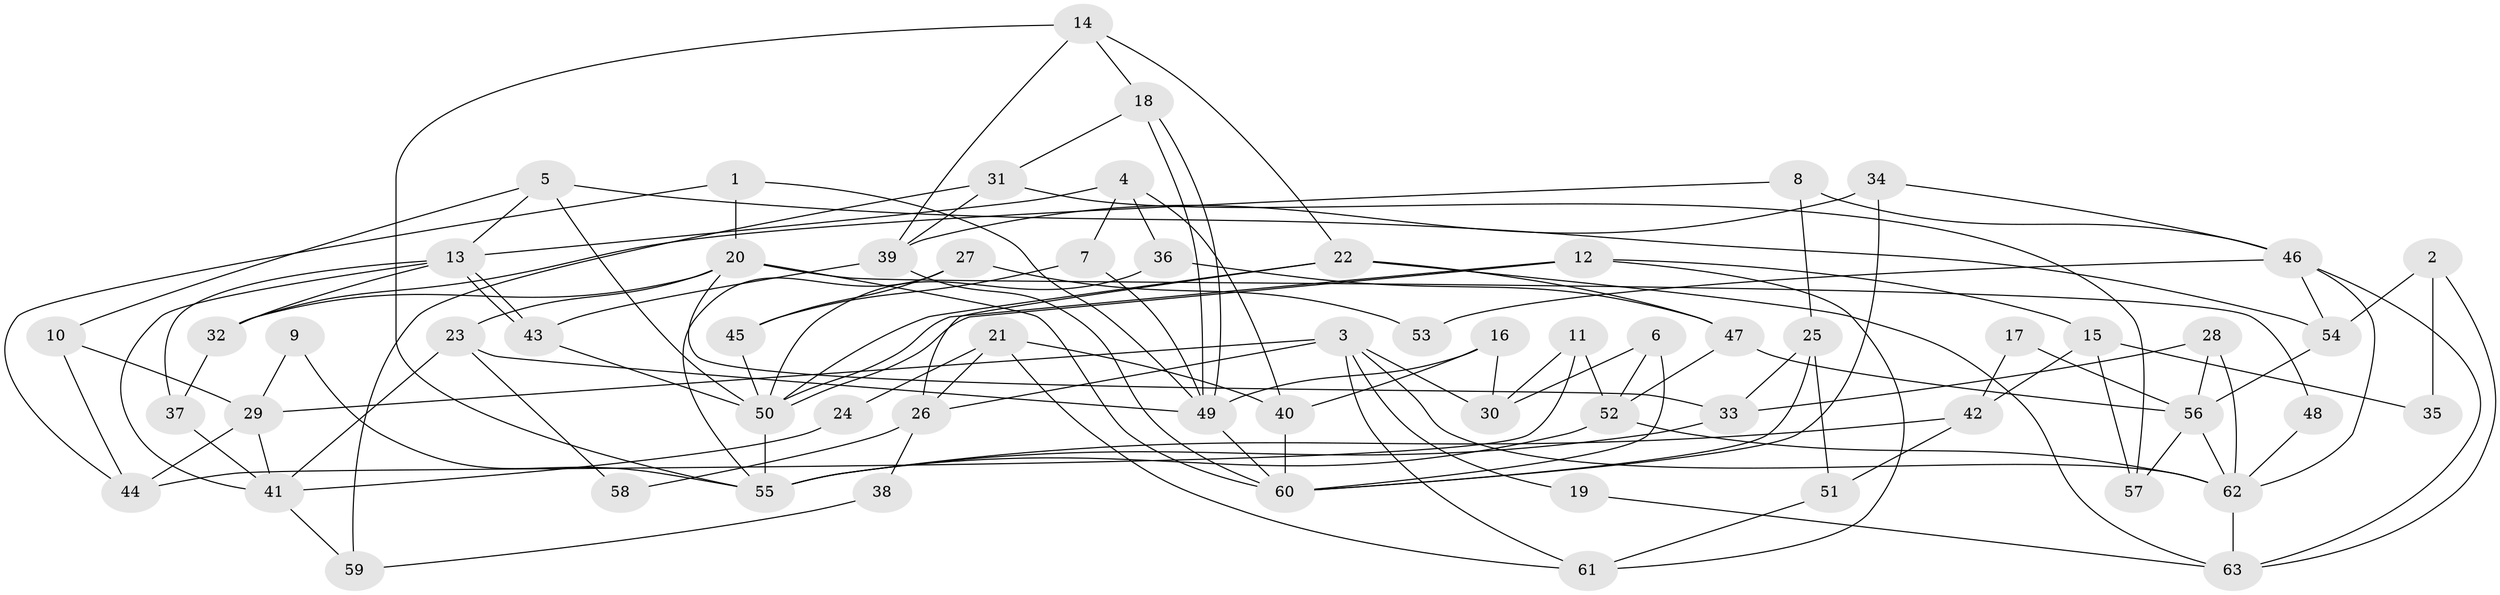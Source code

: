 // Generated by graph-tools (version 1.1) at 2025/52/03/09/25 04:52:05]
// undirected, 63 vertices, 126 edges
graph export_dot {
graph [start="1"]
  node [color=gray90,style=filled];
  1;
  2;
  3;
  4;
  5;
  6;
  7;
  8;
  9;
  10;
  11;
  12;
  13;
  14;
  15;
  16;
  17;
  18;
  19;
  20;
  21;
  22;
  23;
  24;
  25;
  26;
  27;
  28;
  29;
  30;
  31;
  32;
  33;
  34;
  35;
  36;
  37;
  38;
  39;
  40;
  41;
  42;
  43;
  44;
  45;
  46;
  47;
  48;
  49;
  50;
  51;
  52;
  53;
  54;
  55;
  56;
  57;
  58;
  59;
  60;
  61;
  62;
  63;
  1 -- 20;
  1 -- 49;
  1 -- 44;
  2 -- 63;
  2 -- 54;
  2 -- 35;
  3 -- 30;
  3 -- 62;
  3 -- 19;
  3 -- 26;
  3 -- 29;
  3 -- 61;
  4 -- 13;
  4 -- 36;
  4 -- 7;
  4 -- 40;
  5 -- 54;
  5 -- 50;
  5 -- 10;
  5 -- 13;
  6 -- 52;
  6 -- 60;
  6 -- 30;
  7 -- 49;
  7 -- 45;
  8 -- 32;
  8 -- 25;
  8 -- 46;
  9 -- 55;
  9 -- 29;
  10 -- 29;
  10 -- 44;
  11 -- 44;
  11 -- 30;
  11 -- 52;
  12 -- 61;
  12 -- 50;
  12 -- 50;
  12 -- 15;
  13 -- 43;
  13 -- 43;
  13 -- 32;
  13 -- 37;
  13 -- 41;
  14 -- 55;
  14 -- 39;
  14 -- 18;
  14 -- 22;
  15 -- 42;
  15 -- 35;
  15 -- 57;
  16 -- 40;
  16 -- 49;
  16 -- 30;
  17 -- 56;
  17 -- 42;
  18 -- 49;
  18 -- 49;
  18 -- 31;
  19 -- 63;
  20 -- 32;
  20 -- 60;
  20 -- 23;
  20 -- 33;
  20 -- 48;
  21 -- 26;
  21 -- 40;
  21 -- 24;
  21 -- 61;
  22 -- 50;
  22 -- 26;
  22 -- 47;
  22 -- 63;
  23 -- 41;
  23 -- 49;
  23 -- 58;
  24 -- 41;
  25 -- 60;
  25 -- 33;
  25 -- 51;
  26 -- 38;
  26 -- 58;
  27 -- 45;
  27 -- 55;
  27 -- 53;
  28 -- 62;
  28 -- 33;
  28 -- 56;
  29 -- 44;
  29 -- 41;
  31 -- 57;
  31 -- 39;
  31 -- 59;
  32 -- 37;
  33 -- 55;
  34 -- 46;
  34 -- 39;
  34 -- 60;
  36 -- 50;
  36 -- 47;
  37 -- 41;
  38 -- 59;
  39 -- 60;
  39 -- 43;
  40 -- 60;
  41 -- 59;
  42 -- 51;
  42 -- 55;
  43 -- 50;
  45 -- 50;
  46 -- 63;
  46 -- 53;
  46 -- 54;
  46 -- 62;
  47 -- 52;
  47 -- 56;
  48 -- 62;
  49 -- 60;
  50 -- 55;
  51 -- 61;
  52 -- 62;
  52 -- 55;
  54 -- 56;
  56 -- 57;
  56 -- 62;
  62 -- 63;
}
